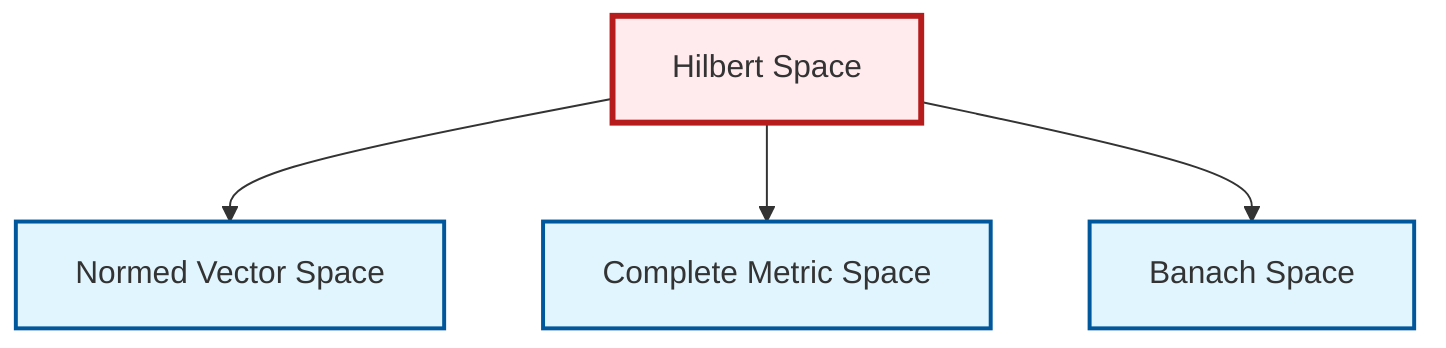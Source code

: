 graph TD
    classDef definition fill:#e1f5fe,stroke:#01579b,stroke-width:2px
    classDef theorem fill:#f3e5f5,stroke:#4a148c,stroke-width:2px
    classDef axiom fill:#fff3e0,stroke:#e65100,stroke-width:2px
    classDef example fill:#e8f5e9,stroke:#1b5e20,stroke-width:2px
    classDef current fill:#ffebee,stroke:#b71c1c,stroke-width:3px
    def-banach-space["Banach Space"]:::definition
    def-normed-vector-space["Normed Vector Space"]:::definition
    def-complete-metric-space["Complete Metric Space"]:::definition
    def-hilbert-space["Hilbert Space"]:::definition
    def-hilbert-space --> def-normed-vector-space
    def-hilbert-space --> def-complete-metric-space
    def-hilbert-space --> def-banach-space
    class def-hilbert-space current